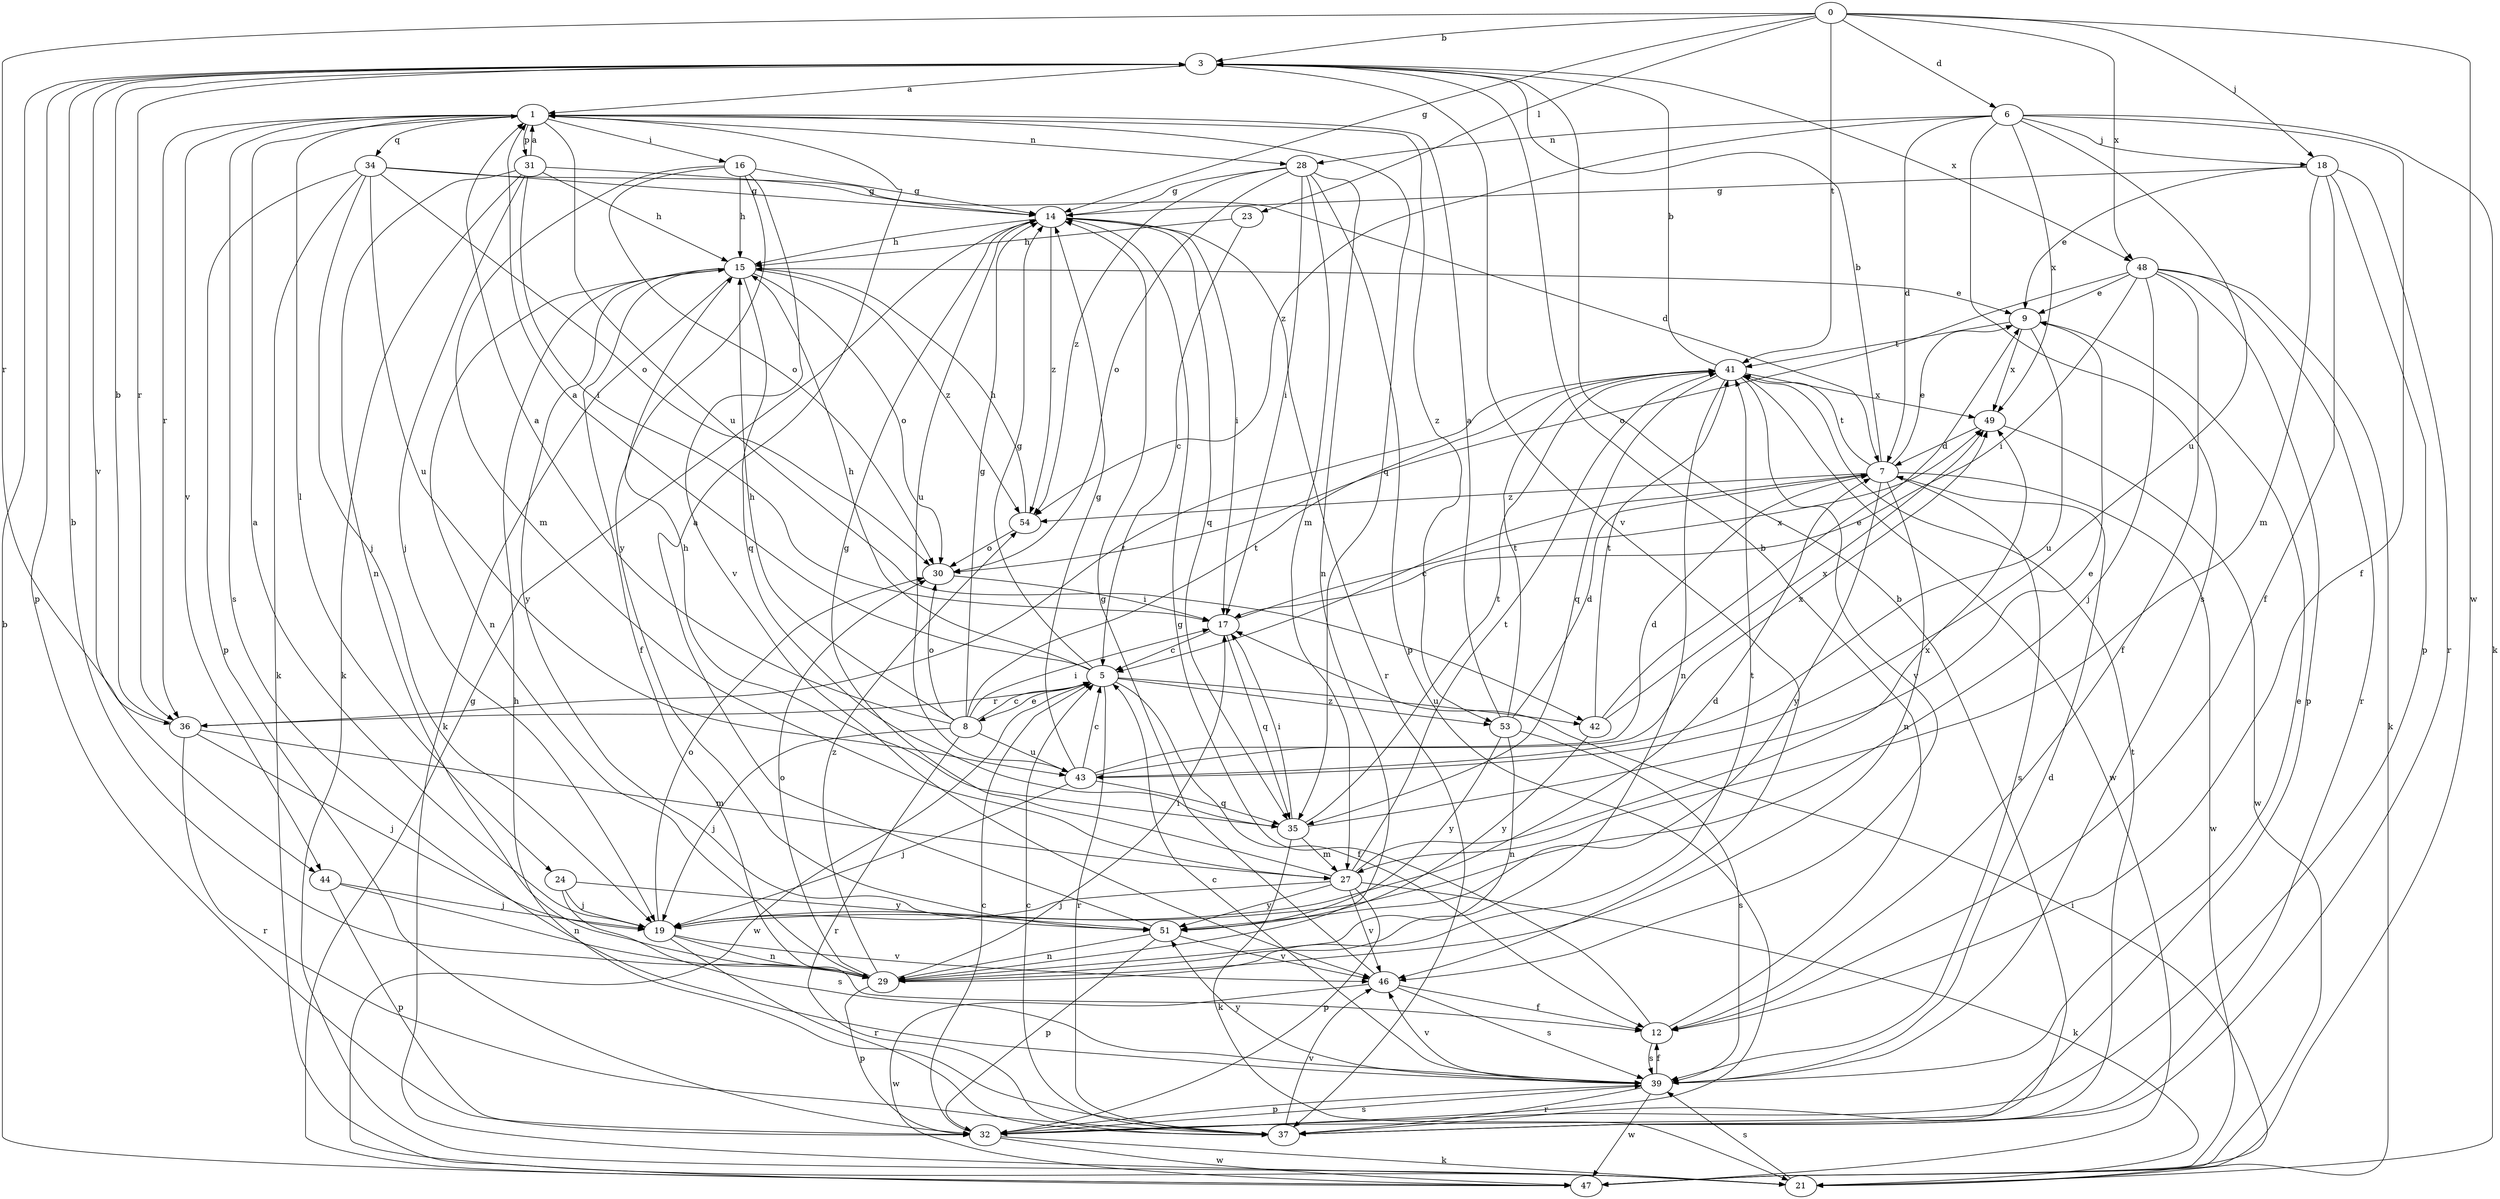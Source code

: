 strict digraph  {
0;
1;
3;
5;
6;
7;
8;
9;
12;
14;
15;
16;
17;
18;
19;
21;
23;
24;
27;
28;
29;
30;
31;
32;
34;
35;
36;
37;
39;
41;
42;
43;
44;
46;
47;
48;
49;
51;
53;
54;
0 -> 3  [label=b];
0 -> 6  [label=d];
0 -> 14  [label=g];
0 -> 18  [label=j];
0 -> 23  [label=l];
0 -> 36  [label=r];
0 -> 41  [label=t];
0 -> 47  [label=w];
0 -> 48  [label=x];
1 -> 16  [label=i];
1 -> 24  [label=l];
1 -> 28  [label=n];
1 -> 31  [label=p];
1 -> 34  [label=q];
1 -> 35  [label=q];
1 -> 36  [label=r];
1 -> 39  [label=s];
1 -> 42  [label=u];
1 -> 44  [label=v];
1 -> 53  [label=z];
3 -> 1  [label=a];
3 -> 32  [label=p];
3 -> 36  [label=r];
3 -> 44  [label=v];
3 -> 46  [label=v];
3 -> 48  [label=x];
5 -> 1  [label=a];
5 -> 8  [label=e];
5 -> 12  [label=f];
5 -> 14  [label=g];
5 -> 15  [label=h];
5 -> 36  [label=r];
5 -> 37  [label=r];
5 -> 42  [label=u];
5 -> 47  [label=w];
5 -> 53  [label=z];
6 -> 7  [label=d];
6 -> 12  [label=f];
6 -> 18  [label=j];
6 -> 21  [label=k];
6 -> 28  [label=n];
6 -> 39  [label=s];
6 -> 43  [label=u];
6 -> 49  [label=x];
6 -> 54  [label=z];
7 -> 3  [label=b];
7 -> 5  [label=c];
7 -> 9  [label=e];
7 -> 29  [label=n];
7 -> 39  [label=s];
7 -> 41  [label=t];
7 -> 47  [label=w];
7 -> 51  [label=y];
7 -> 54  [label=z];
8 -> 1  [label=a];
8 -> 5  [label=c];
8 -> 14  [label=g];
8 -> 15  [label=h];
8 -> 17  [label=i];
8 -> 19  [label=j];
8 -> 30  [label=o];
8 -> 37  [label=r];
8 -> 41  [label=t];
8 -> 43  [label=u];
9 -> 41  [label=t];
9 -> 43  [label=u];
9 -> 49  [label=x];
12 -> 3  [label=b];
12 -> 14  [label=g];
12 -> 39  [label=s];
14 -> 15  [label=h];
14 -> 17  [label=i];
14 -> 35  [label=q];
14 -> 37  [label=r];
14 -> 43  [label=u];
14 -> 54  [label=z];
15 -> 9  [label=e];
15 -> 12  [label=f];
15 -> 21  [label=k];
15 -> 29  [label=n];
15 -> 30  [label=o];
15 -> 35  [label=q];
15 -> 51  [label=y];
15 -> 54  [label=z];
16 -> 14  [label=g];
16 -> 15  [label=h];
16 -> 27  [label=m];
16 -> 30  [label=o];
16 -> 46  [label=v];
16 -> 51  [label=y];
17 -> 5  [label=c];
17 -> 35  [label=q];
17 -> 49  [label=x];
18 -> 9  [label=e];
18 -> 12  [label=f];
18 -> 14  [label=g];
18 -> 27  [label=m];
18 -> 32  [label=p];
18 -> 37  [label=r];
19 -> 1  [label=a];
19 -> 7  [label=d];
19 -> 29  [label=n];
19 -> 30  [label=o];
19 -> 37  [label=r];
19 -> 46  [label=v];
21 -> 17  [label=i];
21 -> 39  [label=s];
23 -> 5  [label=c];
23 -> 15  [label=h];
24 -> 19  [label=j];
24 -> 39  [label=s];
24 -> 51  [label=y];
27 -> 14  [label=g];
27 -> 19  [label=j];
27 -> 21  [label=k];
27 -> 32  [label=p];
27 -> 41  [label=t];
27 -> 46  [label=v];
27 -> 49  [label=x];
27 -> 51  [label=y];
28 -> 14  [label=g];
28 -> 17  [label=i];
28 -> 27  [label=m];
28 -> 29  [label=n];
28 -> 30  [label=o];
28 -> 32  [label=p];
28 -> 54  [label=z];
29 -> 3  [label=b];
29 -> 17  [label=i];
29 -> 30  [label=o];
29 -> 32  [label=p];
29 -> 41  [label=t];
29 -> 54  [label=z];
30 -> 17  [label=i];
31 -> 1  [label=a];
31 -> 14  [label=g];
31 -> 15  [label=h];
31 -> 17  [label=i];
31 -> 19  [label=j];
31 -> 21  [label=k];
31 -> 29  [label=n];
32 -> 5  [label=c];
32 -> 21  [label=k];
32 -> 39  [label=s];
32 -> 47  [label=w];
34 -> 7  [label=d];
34 -> 14  [label=g];
34 -> 19  [label=j];
34 -> 21  [label=k];
34 -> 30  [label=o];
34 -> 32  [label=p];
34 -> 43  [label=u];
35 -> 9  [label=e];
35 -> 15  [label=h];
35 -> 17  [label=i];
35 -> 21  [label=k];
35 -> 27  [label=m];
35 -> 41  [label=t];
36 -> 3  [label=b];
36 -> 19  [label=j];
36 -> 27  [label=m];
36 -> 37  [label=r];
36 -> 41  [label=t];
37 -> 3  [label=b];
37 -> 5  [label=c];
37 -> 15  [label=h];
37 -> 41  [label=t];
37 -> 46  [label=v];
39 -> 5  [label=c];
39 -> 7  [label=d];
39 -> 9  [label=e];
39 -> 12  [label=f];
39 -> 32  [label=p];
39 -> 37  [label=r];
39 -> 46  [label=v];
39 -> 47  [label=w];
39 -> 51  [label=y];
41 -> 3  [label=b];
41 -> 29  [label=n];
41 -> 35  [label=q];
41 -> 46  [label=v];
41 -> 47  [label=w];
41 -> 49  [label=x];
42 -> 9  [label=e];
42 -> 41  [label=t];
42 -> 49  [label=x];
42 -> 51  [label=y];
43 -> 5  [label=c];
43 -> 7  [label=d];
43 -> 14  [label=g];
43 -> 19  [label=j];
43 -> 35  [label=q];
43 -> 49  [label=x];
44 -> 19  [label=j];
44 -> 29  [label=n];
44 -> 32  [label=p];
46 -> 12  [label=f];
46 -> 14  [label=g];
46 -> 39  [label=s];
46 -> 47  [label=w];
47 -> 3  [label=b];
47 -> 14  [label=g];
48 -> 9  [label=e];
48 -> 12  [label=f];
48 -> 17  [label=i];
48 -> 19  [label=j];
48 -> 21  [label=k];
48 -> 30  [label=o];
48 -> 32  [label=p];
48 -> 37  [label=r];
49 -> 7  [label=d];
49 -> 47  [label=w];
51 -> 1  [label=a];
51 -> 29  [label=n];
51 -> 32  [label=p];
51 -> 46  [label=v];
53 -> 1  [label=a];
53 -> 7  [label=d];
53 -> 29  [label=n];
53 -> 39  [label=s];
53 -> 41  [label=t];
53 -> 51  [label=y];
54 -> 15  [label=h];
54 -> 30  [label=o];
}
